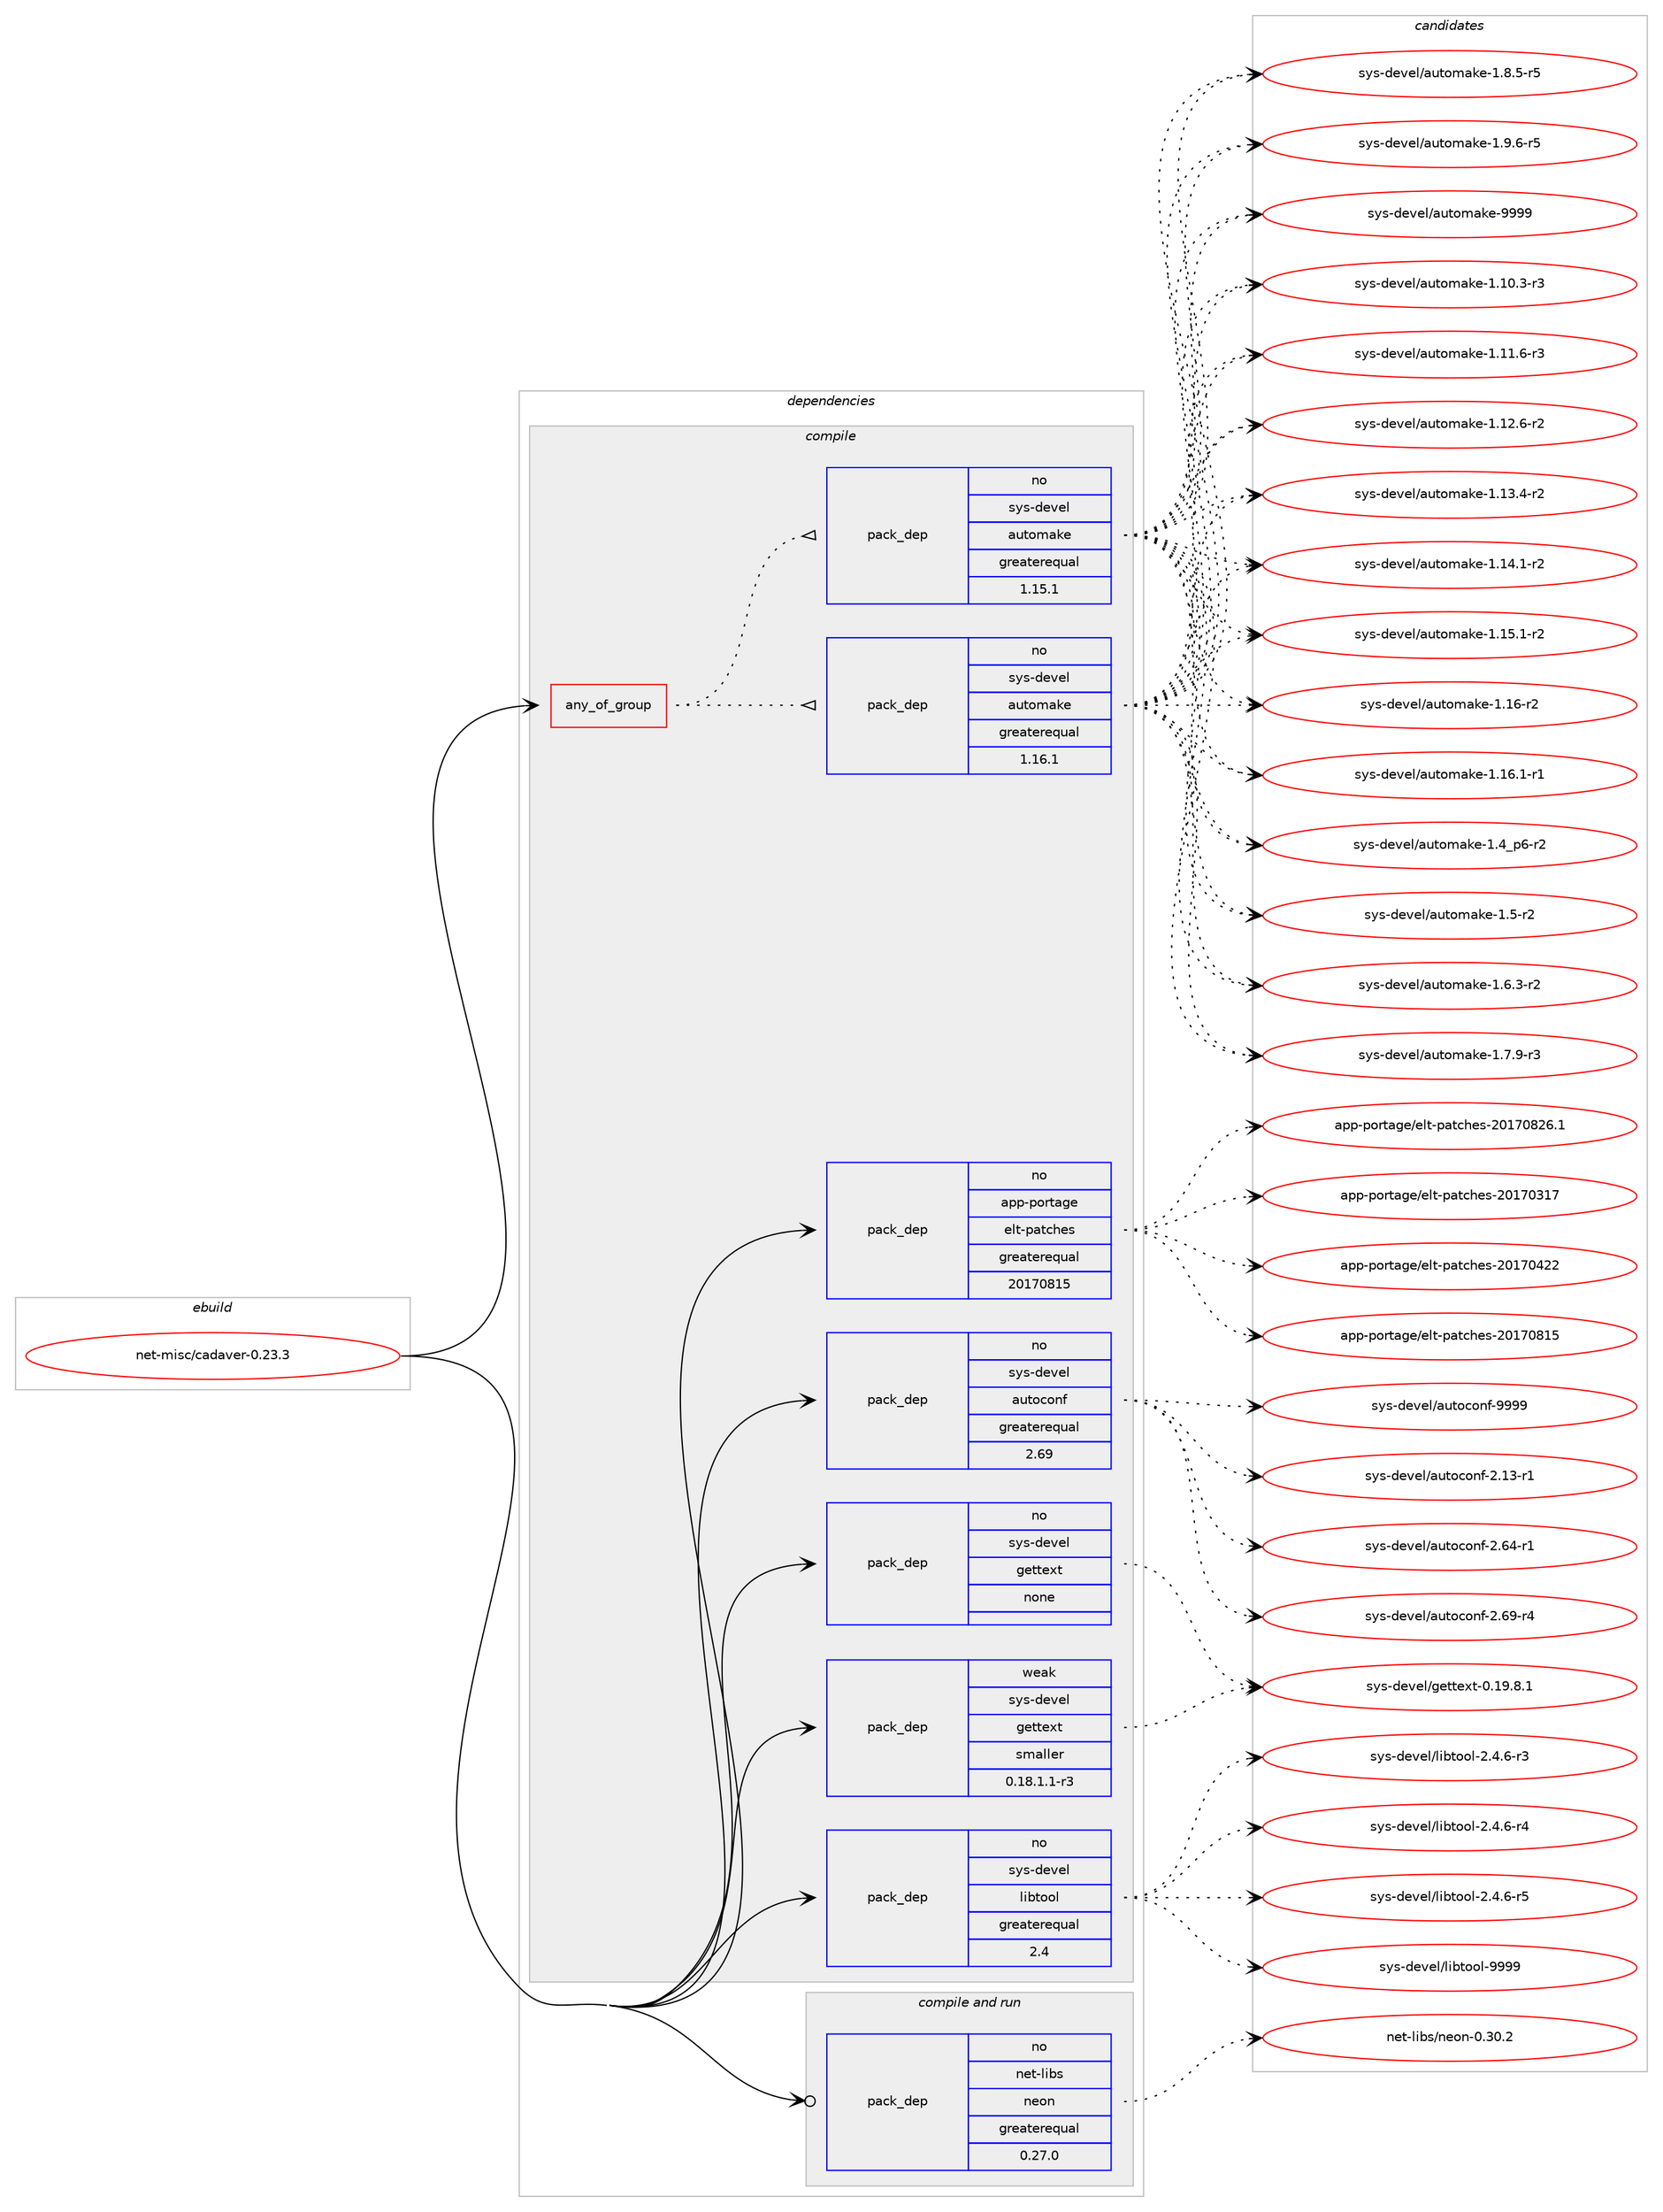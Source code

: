 digraph prolog {

# *************
# Graph options
# *************

newrank=true;
concentrate=true;
compound=true;
graph [rankdir=LR,fontname=Helvetica,fontsize=10,ranksep=1.5];#, ranksep=2.5, nodesep=0.2];
edge  [arrowhead=vee];
node  [fontname=Helvetica,fontsize=10];

# **********
# The ebuild
# **********

subgraph cluster_leftcol {
color=gray;
rank=same;
label=<<i>ebuild</i>>;
id [label="net-misc/cadaver-0.23.3", color=red, width=4, href="../net-misc/cadaver-0.23.3.svg"];
}

# ****************
# The dependencies
# ****************

subgraph cluster_midcol {
color=gray;
label=<<i>dependencies</i>>;
subgraph cluster_compile {
fillcolor="#eeeeee";
style=filled;
label=<<i>compile</i>>;
subgraph any26314 {
dependency1666029 [label=<<TABLE BORDER="0" CELLBORDER="1" CELLSPACING="0" CELLPADDING="4"><TR><TD CELLPADDING="10">any_of_group</TD></TR></TABLE>>, shape=none, color=red];subgraph pack1191026 {
dependency1666030 [label=<<TABLE BORDER="0" CELLBORDER="1" CELLSPACING="0" CELLPADDING="4" WIDTH="220"><TR><TD ROWSPAN="6" CELLPADDING="30">pack_dep</TD></TR><TR><TD WIDTH="110">no</TD></TR><TR><TD>sys-devel</TD></TR><TR><TD>automake</TD></TR><TR><TD>greaterequal</TD></TR><TR><TD>1.16.1</TD></TR></TABLE>>, shape=none, color=blue];
}
dependency1666029:e -> dependency1666030:w [weight=20,style="dotted",arrowhead="oinv"];
subgraph pack1191027 {
dependency1666031 [label=<<TABLE BORDER="0" CELLBORDER="1" CELLSPACING="0" CELLPADDING="4" WIDTH="220"><TR><TD ROWSPAN="6" CELLPADDING="30">pack_dep</TD></TR><TR><TD WIDTH="110">no</TD></TR><TR><TD>sys-devel</TD></TR><TR><TD>automake</TD></TR><TR><TD>greaterequal</TD></TR><TR><TD>1.15.1</TD></TR></TABLE>>, shape=none, color=blue];
}
dependency1666029:e -> dependency1666031:w [weight=20,style="dotted",arrowhead="oinv"];
}
id:e -> dependency1666029:w [weight=20,style="solid",arrowhead="vee"];
subgraph pack1191028 {
dependency1666032 [label=<<TABLE BORDER="0" CELLBORDER="1" CELLSPACING="0" CELLPADDING="4" WIDTH="220"><TR><TD ROWSPAN="6" CELLPADDING="30">pack_dep</TD></TR><TR><TD WIDTH="110">no</TD></TR><TR><TD>app-portage</TD></TR><TR><TD>elt-patches</TD></TR><TR><TD>greaterequal</TD></TR><TR><TD>20170815</TD></TR></TABLE>>, shape=none, color=blue];
}
id:e -> dependency1666032:w [weight=20,style="solid",arrowhead="vee"];
subgraph pack1191029 {
dependency1666033 [label=<<TABLE BORDER="0" CELLBORDER="1" CELLSPACING="0" CELLPADDING="4" WIDTH="220"><TR><TD ROWSPAN="6" CELLPADDING="30">pack_dep</TD></TR><TR><TD WIDTH="110">no</TD></TR><TR><TD>sys-devel</TD></TR><TR><TD>autoconf</TD></TR><TR><TD>greaterequal</TD></TR><TR><TD>2.69</TD></TR></TABLE>>, shape=none, color=blue];
}
id:e -> dependency1666033:w [weight=20,style="solid",arrowhead="vee"];
subgraph pack1191030 {
dependency1666034 [label=<<TABLE BORDER="0" CELLBORDER="1" CELLSPACING="0" CELLPADDING="4" WIDTH="220"><TR><TD ROWSPAN="6" CELLPADDING="30">pack_dep</TD></TR><TR><TD WIDTH="110">no</TD></TR><TR><TD>sys-devel</TD></TR><TR><TD>gettext</TD></TR><TR><TD>none</TD></TR><TR><TD></TD></TR></TABLE>>, shape=none, color=blue];
}
id:e -> dependency1666034:w [weight=20,style="solid",arrowhead="vee"];
subgraph pack1191031 {
dependency1666035 [label=<<TABLE BORDER="0" CELLBORDER="1" CELLSPACING="0" CELLPADDING="4" WIDTH="220"><TR><TD ROWSPAN="6" CELLPADDING="30">pack_dep</TD></TR><TR><TD WIDTH="110">no</TD></TR><TR><TD>sys-devel</TD></TR><TR><TD>libtool</TD></TR><TR><TD>greaterequal</TD></TR><TR><TD>2.4</TD></TR></TABLE>>, shape=none, color=blue];
}
id:e -> dependency1666035:w [weight=20,style="solid",arrowhead="vee"];
subgraph pack1191032 {
dependency1666036 [label=<<TABLE BORDER="0" CELLBORDER="1" CELLSPACING="0" CELLPADDING="4" WIDTH="220"><TR><TD ROWSPAN="6" CELLPADDING="30">pack_dep</TD></TR><TR><TD WIDTH="110">weak</TD></TR><TR><TD>sys-devel</TD></TR><TR><TD>gettext</TD></TR><TR><TD>smaller</TD></TR><TR><TD>0.18.1.1-r3</TD></TR></TABLE>>, shape=none, color=blue];
}
id:e -> dependency1666036:w [weight=20,style="solid",arrowhead="vee"];
}
subgraph cluster_compileandrun {
fillcolor="#eeeeee";
style=filled;
label=<<i>compile and run</i>>;
subgraph pack1191033 {
dependency1666037 [label=<<TABLE BORDER="0" CELLBORDER="1" CELLSPACING="0" CELLPADDING="4" WIDTH="220"><TR><TD ROWSPAN="6" CELLPADDING="30">pack_dep</TD></TR><TR><TD WIDTH="110">no</TD></TR><TR><TD>net-libs</TD></TR><TR><TD>neon</TD></TR><TR><TD>greaterequal</TD></TR><TR><TD>0.27.0</TD></TR></TABLE>>, shape=none, color=blue];
}
id:e -> dependency1666037:w [weight=20,style="solid",arrowhead="odotvee"];
}
subgraph cluster_run {
fillcolor="#eeeeee";
style=filled;
label=<<i>run</i>>;
}
}

# **************
# The candidates
# **************

subgraph cluster_choices {
rank=same;
color=gray;
label=<<i>candidates</i>>;

subgraph choice1191026 {
color=black;
nodesep=1;
choice11512111545100101118101108479711711611110997107101454946494846514511451 [label="sys-devel/automake-1.10.3-r3", color=red, width=4,href="../sys-devel/automake-1.10.3-r3.svg"];
choice11512111545100101118101108479711711611110997107101454946494946544511451 [label="sys-devel/automake-1.11.6-r3", color=red, width=4,href="../sys-devel/automake-1.11.6-r3.svg"];
choice11512111545100101118101108479711711611110997107101454946495046544511450 [label="sys-devel/automake-1.12.6-r2", color=red, width=4,href="../sys-devel/automake-1.12.6-r2.svg"];
choice11512111545100101118101108479711711611110997107101454946495146524511450 [label="sys-devel/automake-1.13.4-r2", color=red, width=4,href="../sys-devel/automake-1.13.4-r2.svg"];
choice11512111545100101118101108479711711611110997107101454946495246494511450 [label="sys-devel/automake-1.14.1-r2", color=red, width=4,href="../sys-devel/automake-1.14.1-r2.svg"];
choice11512111545100101118101108479711711611110997107101454946495346494511450 [label="sys-devel/automake-1.15.1-r2", color=red, width=4,href="../sys-devel/automake-1.15.1-r2.svg"];
choice1151211154510010111810110847971171161111099710710145494649544511450 [label="sys-devel/automake-1.16-r2", color=red, width=4,href="../sys-devel/automake-1.16-r2.svg"];
choice11512111545100101118101108479711711611110997107101454946495446494511449 [label="sys-devel/automake-1.16.1-r1", color=red, width=4,href="../sys-devel/automake-1.16.1-r1.svg"];
choice115121115451001011181011084797117116111109971071014549465295112544511450 [label="sys-devel/automake-1.4_p6-r2", color=red, width=4,href="../sys-devel/automake-1.4_p6-r2.svg"];
choice11512111545100101118101108479711711611110997107101454946534511450 [label="sys-devel/automake-1.5-r2", color=red, width=4,href="../sys-devel/automake-1.5-r2.svg"];
choice115121115451001011181011084797117116111109971071014549465446514511450 [label="sys-devel/automake-1.6.3-r2", color=red, width=4,href="../sys-devel/automake-1.6.3-r2.svg"];
choice115121115451001011181011084797117116111109971071014549465546574511451 [label="sys-devel/automake-1.7.9-r3", color=red, width=4,href="../sys-devel/automake-1.7.9-r3.svg"];
choice115121115451001011181011084797117116111109971071014549465646534511453 [label="sys-devel/automake-1.8.5-r5", color=red, width=4,href="../sys-devel/automake-1.8.5-r5.svg"];
choice115121115451001011181011084797117116111109971071014549465746544511453 [label="sys-devel/automake-1.9.6-r5", color=red, width=4,href="../sys-devel/automake-1.9.6-r5.svg"];
choice115121115451001011181011084797117116111109971071014557575757 [label="sys-devel/automake-9999", color=red, width=4,href="../sys-devel/automake-9999.svg"];
dependency1666030:e -> choice11512111545100101118101108479711711611110997107101454946494846514511451:w [style=dotted,weight="100"];
dependency1666030:e -> choice11512111545100101118101108479711711611110997107101454946494946544511451:w [style=dotted,weight="100"];
dependency1666030:e -> choice11512111545100101118101108479711711611110997107101454946495046544511450:w [style=dotted,weight="100"];
dependency1666030:e -> choice11512111545100101118101108479711711611110997107101454946495146524511450:w [style=dotted,weight="100"];
dependency1666030:e -> choice11512111545100101118101108479711711611110997107101454946495246494511450:w [style=dotted,weight="100"];
dependency1666030:e -> choice11512111545100101118101108479711711611110997107101454946495346494511450:w [style=dotted,weight="100"];
dependency1666030:e -> choice1151211154510010111810110847971171161111099710710145494649544511450:w [style=dotted,weight="100"];
dependency1666030:e -> choice11512111545100101118101108479711711611110997107101454946495446494511449:w [style=dotted,weight="100"];
dependency1666030:e -> choice115121115451001011181011084797117116111109971071014549465295112544511450:w [style=dotted,weight="100"];
dependency1666030:e -> choice11512111545100101118101108479711711611110997107101454946534511450:w [style=dotted,weight="100"];
dependency1666030:e -> choice115121115451001011181011084797117116111109971071014549465446514511450:w [style=dotted,weight="100"];
dependency1666030:e -> choice115121115451001011181011084797117116111109971071014549465546574511451:w [style=dotted,weight="100"];
dependency1666030:e -> choice115121115451001011181011084797117116111109971071014549465646534511453:w [style=dotted,weight="100"];
dependency1666030:e -> choice115121115451001011181011084797117116111109971071014549465746544511453:w [style=dotted,weight="100"];
dependency1666030:e -> choice115121115451001011181011084797117116111109971071014557575757:w [style=dotted,weight="100"];
}
subgraph choice1191027 {
color=black;
nodesep=1;
choice11512111545100101118101108479711711611110997107101454946494846514511451 [label="sys-devel/automake-1.10.3-r3", color=red, width=4,href="../sys-devel/automake-1.10.3-r3.svg"];
choice11512111545100101118101108479711711611110997107101454946494946544511451 [label="sys-devel/automake-1.11.6-r3", color=red, width=4,href="../sys-devel/automake-1.11.6-r3.svg"];
choice11512111545100101118101108479711711611110997107101454946495046544511450 [label="sys-devel/automake-1.12.6-r2", color=red, width=4,href="../sys-devel/automake-1.12.6-r2.svg"];
choice11512111545100101118101108479711711611110997107101454946495146524511450 [label="sys-devel/automake-1.13.4-r2", color=red, width=4,href="../sys-devel/automake-1.13.4-r2.svg"];
choice11512111545100101118101108479711711611110997107101454946495246494511450 [label="sys-devel/automake-1.14.1-r2", color=red, width=4,href="../sys-devel/automake-1.14.1-r2.svg"];
choice11512111545100101118101108479711711611110997107101454946495346494511450 [label="sys-devel/automake-1.15.1-r2", color=red, width=4,href="../sys-devel/automake-1.15.1-r2.svg"];
choice1151211154510010111810110847971171161111099710710145494649544511450 [label="sys-devel/automake-1.16-r2", color=red, width=4,href="../sys-devel/automake-1.16-r2.svg"];
choice11512111545100101118101108479711711611110997107101454946495446494511449 [label="sys-devel/automake-1.16.1-r1", color=red, width=4,href="../sys-devel/automake-1.16.1-r1.svg"];
choice115121115451001011181011084797117116111109971071014549465295112544511450 [label="sys-devel/automake-1.4_p6-r2", color=red, width=4,href="../sys-devel/automake-1.4_p6-r2.svg"];
choice11512111545100101118101108479711711611110997107101454946534511450 [label="sys-devel/automake-1.5-r2", color=red, width=4,href="../sys-devel/automake-1.5-r2.svg"];
choice115121115451001011181011084797117116111109971071014549465446514511450 [label="sys-devel/automake-1.6.3-r2", color=red, width=4,href="../sys-devel/automake-1.6.3-r2.svg"];
choice115121115451001011181011084797117116111109971071014549465546574511451 [label="sys-devel/automake-1.7.9-r3", color=red, width=4,href="../sys-devel/automake-1.7.9-r3.svg"];
choice115121115451001011181011084797117116111109971071014549465646534511453 [label="sys-devel/automake-1.8.5-r5", color=red, width=4,href="../sys-devel/automake-1.8.5-r5.svg"];
choice115121115451001011181011084797117116111109971071014549465746544511453 [label="sys-devel/automake-1.9.6-r5", color=red, width=4,href="../sys-devel/automake-1.9.6-r5.svg"];
choice115121115451001011181011084797117116111109971071014557575757 [label="sys-devel/automake-9999", color=red, width=4,href="../sys-devel/automake-9999.svg"];
dependency1666031:e -> choice11512111545100101118101108479711711611110997107101454946494846514511451:w [style=dotted,weight="100"];
dependency1666031:e -> choice11512111545100101118101108479711711611110997107101454946494946544511451:w [style=dotted,weight="100"];
dependency1666031:e -> choice11512111545100101118101108479711711611110997107101454946495046544511450:w [style=dotted,weight="100"];
dependency1666031:e -> choice11512111545100101118101108479711711611110997107101454946495146524511450:w [style=dotted,weight="100"];
dependency1666031:e -> choice11512111545100101118101108479711711611110997107101454946495246494511450:w [style=dotted,weight="100"];
dependency1666031:e -> choice11512111545100101118101108479711711611110997107101454946495346494511450:w [style=dotted,weight="100"];
dependency1666031:e -> choice1151211154510010111810110847971171161111099710710145494649544511450:w [style=dotted,weight="100"];
dependency1666031:e -> choice11512111545100101118101108479711711611110997107101454946495446494511449:w [style=dotted,weight="100"];
dependency1666031:e -> choice115121115451001011181011084797117116111109971071014549465295112544511450:w [style=dotted,weight="100"];
dependency1666031:e -> choice11512111545100101118101108479711711611110997107101454946534511450:w [style=dotted,weight="100"];
dependency1666031:e -> choice115121115451001011181011084797117116111109971071014549465446514511450:w [style=dotted,weight="100"];
dependency1666031:e -> choice115121115451001011181011084797117116111109971071014549465546574511451:w [style=dotted,weight="100"];
dependency1666031:e -> choice115121115451001011181011084797117116111109971071014549465646534511453:w [style=dotted,weight="100"];
dependency1666031:e -> choice115121115451001011181011084797117116111109971071014549465746544511453:w [style=dotted,weight="100"];
dependency1666031:e -> choice115121115451001011181011084797117116111109971071014557575757:w [style=dotted,weight="100"];
}
subgraph choice1191028 {
color=black;
nodesep=1;
choice97112112451121111141169710310147101108116451129711699104101115455048495548514955 [label="app-portage/elt-patches-20170317", color=red, width=4,href="../app-portage/elt-patches-20170317.svg"];
choice97112112451121111141169710310147101108116451129711699104101115455048495548525050 [label="app-portage/elt-patches-20170422", color=red, width=4,href="../app-portage/elt-patches-20170422.svg"];
choice97112112451121111141169710310147101108116451129711699104101115455048495548564953 [label="app-portage/elt-patches-20170815", color=red, width=4,href="../app-portage/elt-patches-20170815.svg"];
choice971121124511211111411697103101471011081164511297116991041011154550484955485650544649 [label="app-portage/elt-patches-20170826.1", color=red, width=4,href="../app-portage/elt-patches-20170826.1.svg"];
dependency1666032:e -> choice97112112451121111141169710310147101108116451129711699104101115455048495548514955:w [style=dotted,weight="100"];
dependency1666032:e -> choice97112112451121111141169710310147101108116451129711699104101115455048495548525050:w [style=dotted,weight="100"];
dependency1666032:e -> choice97112112451121111141169710310147101108116451129711699104101115455048495548564953:w [style=dotted,weight="100"];
dependency1666032:e -> choice971121124511211111411697103101471011081164511297116991041011154550484955485650544649:w [style=dotted,weight="100"];
}
subgraph choice1191029 {
color=black;
nodesep=1;
choice1151211154510010111810110847971171161119911111010245504649514511449 [label="sys-devel/autoconf-2.13-r1", color=red, width=4,href="../sys-devel/autoconf-2.13-r1.svg"];
choice1151211154510010111810110847971171161119911111010245504654524511449 [label="sys-devel/autoconf-2.64-r1", color=red, width=4,href="../sys-devel/autoconf-2.64-r1.svg"];
choice1151211154510010111810110847971171161119911111010245504654574511452 [label="sys-devel/autoconf-2.69-r4", color=red, width=4,href="../sys-devel/autoconf-2.69-r4.svg"];
choice115121115451001011181011084797117116111991111101024557575757 [label="sys-devel/autoconf-9999", color=red, width=4,href="../sys-devel/autoconf-9999.svg"];
dependency1666033:e -> choice1151211154510010111810110847971171161119911111010245504649514511449:w [style=dotted,weight="100"];
dependency1666033:e -> choice1151211154510010111810110847971171161119911111010245504654524511449:w [style=dotted,weight="100"];
dependency1666033:e -> choice1151211154510010111810110847971171161119911111010245504654574511452:w [style=dotted,weight="100"];
dependency1666033:e -> choice115121115451001011181011084797117116111991111101024557575757:w [style=dotted,weight="100"];
}
subgraph choice1191030 {
color=black;
nodesep=1;
choice1151211154510010111810110847103101116116101120116454846495746564649 [label="sys-devel/gettext-0.19.8.1", color=red, width=4,href="../sys-devel/gettext-0.19.8.1.svg"];
dependency1666034:e -> choice1151211154510010111810110847103101116116101120116454846495746564649:w [style=dotted,weight="100"];
}
subgraph choice1191031 {
color=black;
nodesep=1;
choice1151211154510010111810110847108105981161111111084550465246544511451 [label="sys-devel/libtool-2.4.6-r3", color=red, width=4,href="../sys-devel/libtool-2.4.6-r3.svg"];
choice1151211154510010111810110847108105981161111111084550465246544511452 [label="sys-devel/libtool-2.4.6-r4", color=red, width=4,href="../sys-devel/libtool-2.4.6-r4.svg"];
choice1151211154510010111810110847108105981161111111084550465246544511453 [label="sys-devel/libtool-2.4.6-r5", color=red, width=4,href="../sys-devel/libtool-2.4.6-r5.svg"];
choice1151211154510010111810110847108105981161111111084557575757 [label="sys-devel/libtool-9999", color=red, width=4,href="../sys-devel/libtool-9999.svg"];
dependency1666035:e -> choice1151211154510010111810110847108105981161111111084550465246544511451:w [style=dotted,weight="100"];
dependency1666035:e -> choice1151211154510010111810110847108105981161111111084550465246544511452:w [style=dotted,weight="100"];
dependency1666035:e -> choice1151211154510010111810110847108105981161111111084550465246544511453:w [style=dotted,weight="100"];
dependency1666035:e -> choice1151211154510010111810110847108105981161111111084557575757:w [style=dotted,weight="100"];
}
subgraph choice1191032 {
color=black;
nodesep=1;
choice1151211154510010111810110847103101116116101120116454846495746564649 [label="sys-devel/gettext-0.19.8.1", color=red, width=4,href="../sys-devel/gettext-0.19.8.1.svg"];
dependency1666036:e -> choice1151211154510010111810110847103101116116101120116454846495746564649:w [style=dotted,weight="100"];
}
subgraph choice1191033 {
color=black;
nodesep=1;
choice11010111645108105981154711010111111045484651484650 [label="net-libs/neon-0.30.2", color=red, width=4,href="../net-libs/neon-0.30.2.svg"];
dependency1666037:e -> choice11010111645108105981154711010111111045484651484650:w [style=dotted,weight="100"];
}
}

}
